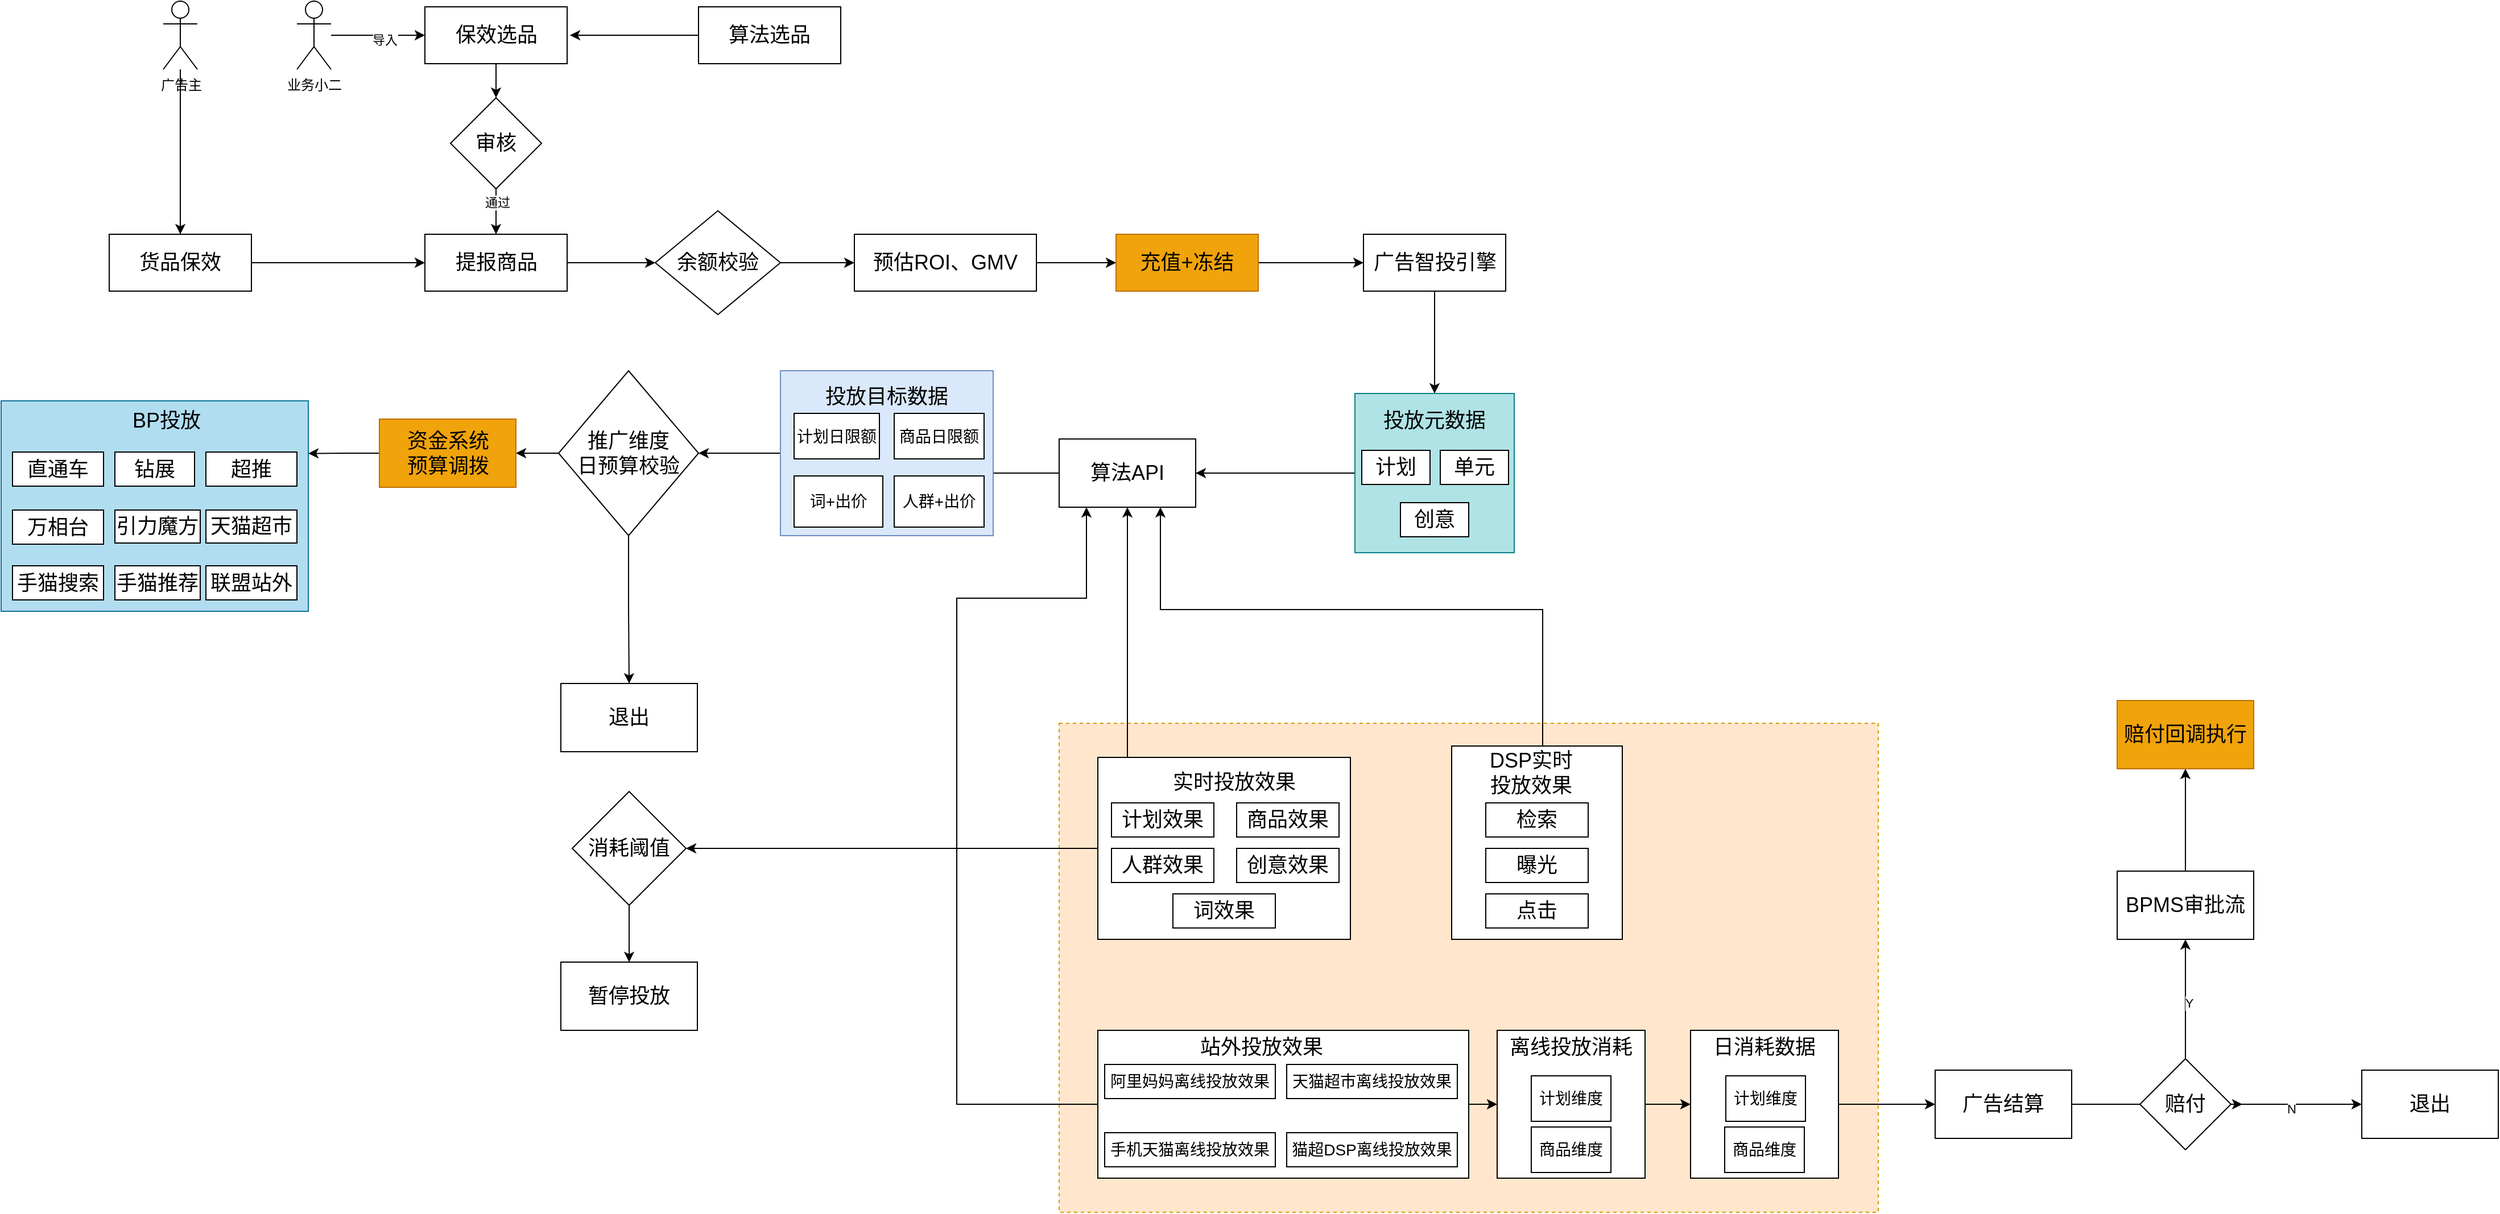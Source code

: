 <mxfile version="21.7.4" type="github">
  <diagram name="第 1 页" id="W2FvslWvtA4slZhp6-Pc">
    <mxGraphModel dx="1818" dy="1039" grid="1" gridSize="10" guides="1" tooltips="1" connect="1" arrows="1" fold="1" page="1" pageScale="1" pageWidth="4681" pageHeight="3300" math="0" shadow="0">
      <root>
        <mxCell id="0" />
        <mxCell id="1" parent="0" />
        <mxCell id="7Rt1AeMCabljhUDHSIz8-56" value="" style="rounded=0;whiteSpace=wrap;html=1;dashed=1;fillColor=#ffe6cc;strokeColor=#d79b00;" parent="1" vertex="1">
          <mxGeometry x="1200" y="800" width="720" height="430" as="geometry" />
        </mxCell>
        <mxCell id="7Rt1AeMCabljhUDHSIz8-94" value="" style="edgeStyle=orthogonalEdgeStyle;rounded=0;orthogonalLoop=1;jettySize=auto;html=1;" parent="1" source="7Rt1AeMCabljhUDHSIz8-1" edge="1">
          <mxGeometry relative="1" as="geometry">
            <mxPoint x="427.5" y="370" as="targetPoint" />
          </mxGeometry>
        </mxCell>
        <mxCell id="7Rt1AeMCabljhUDHSIz8-1" value="广告主" style="shape=umlActor;verticalLabelPosition=bottom;verticalAlign=top;html=1;outlineConnect=0;" parent="1" vertex="1">
          <mxGeometry x="412.5" y="165" width="30" height="60" as="geometry" />
        </mxCell>
        <mxCell id="7Rt1AeMCabljhUDHSIz8-15" value="" style="edgeStyle=orthogonalEdgeStyle;rounded=0;orthogonalLoop=1;jettySize=auto;html=1;entryX=0;entryY=0.5;entryDx=0;entryDy=0;" parent="1" source="7Rt1AeMCabljhUDHSIz8-2" target="7Rt1AeMCabljhUDHSIz8-3" edge="1">
          <mxGeometry relative="1" as="geometry">
            <mxPoint x="650" y="395" as="targetPoint" />
          </mxGeometry>
        </mxCell>
        <mxCell id="7Rt1AeMCabljhUDHSIz8-2" value="&lt;font style=&quot;font-size: 18px;&quot;&gt;货品保效&lt;/font&gt;" style="rounded=0;whiteSpace=wrap;html=1;" parent="1" vertex="1">
          <mxGeometry x="365" y="370" width="125" height="50" as="geometry" />
        </mxCell>
        <mxCell id="7Rt1AeMCabljhUDHSIz8-65" value="" style="edgeStyle=orthogonalEdgeStyle;rounded=0;orthogonalLoop=1;jettySize=auto;html=1;" parent="1" source="7Rt1AeMCabljhUDHSIz8-3" target="7Rt1AeMCabljhUDHSIz8-16" edge="1">
          <mxGeometry relative="1" as="geometry" />
        </mxCell>
        <mxCell id="7Rt1AeMCabljhUDHSIz8-3" value="&lt;font style=&quot;font-size: 18px;&quot;&gt;提报商品&lt;/font&gt;" style="rounded=0;whiteSpace=wrap;html=1;" parent="1" vertex="1">
          <mxGeometry x="642.5" y="370" width="125" height="50" as="geometry" />
        </mxCell>
        <mxCell id="7Rt1AeMCabljhUDHSIz8-37" value="" style="edgeStyle=orthogonalEdgeStyle;rounded=0;orthogonalLoop=1;jettySize=auto;html=1;" parent="1" source="7Rt1AeMCabljhUDHSIz8-5" target="7Rt1AeMCabljhUDHSIz8-31" edge="1">
          <mxGeometry relative="1" as="geometry" />
        </mxCell>
        <mxCell id="7Rt1AeMCabljhUDHSIz8-38" value="导入" style="edgeLabel;html=1;align=center;verticalAlign=middle;resizable=0;points=[];" parent="7Rt1AeMCabljhUDHSIz8-37" vertex="1" connectable="0">
          <mxGeometry x="0.123" y="-4" relative="1" as="geometry">
            <mxPoint as="offset" />
          </mxGeometry>
        </mxCell>
        <mxCell id="7Rt1AeMCabljhUDHSIz8-5" value="业务小二" style="shape=umlActor;verticalLabelPosition=bottom;verticalAlign=top;html=1;outlineConnect=0;" parent="1" vertex="1">
          <mxGeometry x="530" y="165" width="30" height="60" as="geometry" />
        </mxCell>
        <mxCell id="7Rt1AeMCabljhUDHSIz8-11" value="" style="edgeStyle=orthogonalEdgeStyle;rounded=0;orthogonalLoop=1;jettySize=auto;html=1;" parent="1" source="7Rt1AeMCabljhUDHSIz8-8" target="7Rt1AeMCabljhUDHSIz8-3" edge="1">
          <mxGeometry relative="1" as="geometry" />
        </mxCell>
        <mxCell id="BidDi8ngJ1r7QesXsF0e-1" value="通过" style="edgeLabel;html=1;align=center;verticalAlign=middle;resizable=0;points=[];" vertex="1" connectable="0" parent="7Rt1AeMCabljhUDHSIz8-11">
          <mxGeometry x="-0.433" y="1" relative="1" as="geometry">
            <mxPoint as="offset" />
          </mxGeometry>
        </mxCell>
        <mxCell id="7Rt1AeMCabljhUDHSIz8-8" value="&lt;font style=&quot;font-size: 18px;&quot;&gt;审核&lt;/font&gt;" style="rhombus;whiteSpace=wrap;html=1;" parent="1" vertex="1">
          <mxGeometry x="665" y="250" width="80" height="80" as="geometry" />
        </mxCell>
        <mxCell id="7Rt1AeMCabljhUDHSIz8-95" value="" style="edgeStyle=orthogonalEdgeStyle;rounded=0;orthogonalLoop=1;jettySize=auto;html=1;" parent="1" source="7Rt1AeMCabljhUDHSIz8-16" target="7Rt1AeMCabljhUDHSIz8-66" edge="1">
          <mxGeometry relative="1" as="geometry" />
        </mxCell>
        <mxCell id="7Rt1AeMCabljhUDHSIz8-16" value="&lt;font style=&quot;font-size: 18px;&quot;&gt;余额校验&lt;/font&gt;" style="rhombus;whiteSpace=wrap;html=1;" parent="1" vertex="1">
          <mxGeometry x="845" y="349.38" width="110" height="91.25" as="geometry" />
        </mxCell>
        <mxCell id="7Rt1AeMCabljhUDHSIz8-22" value="" style="edgeStyle=orthogonalEdgeStyle;rounded=0;orthogonalLoop=1;jettySize=auto;html=1;" parent="1" source="7Rt1AeMCabljhUDHSIz8-19" target="7Rt1AeMCabljhUDHSIz8-20" edge="1">
          <mxGeometry relative="1" as="geometry" />
        </mxCell>
        <mxCell id="7Rt1AeMCabljhUDHSIz8-19" value="&lt;font style=&quot;font-size: 18px;&quot;&gt;充值+冻结&lt;/font&gt;" style="rounded=0;whiteSpace=wrap;html=1;fillColor=#f0a30a;fontColor=#000000;strokeColor=#BD7000;" parent="1" vertex="1">
          <mxGeometry x="1250" y="370" width="125" height="50" as="geometry" />
        </mxCell>
        <mxCell id="7Rt1AeMCabljhUDHSIz8-99" value="" style="edgeStyle=orthogonalEdgeStyle;rounded=0;orthogonalLoop=1;jettySize=auto;html=1;entryX=0.5;entryY=0;entryDx=0;entryDy=0;" parent="1" source="7Rt1AeMCabljhUDHSIz8-20" target="7Rt1AeMCabljhUDHSIz8-23" edge="1">
          <mxGeometry relative="1" as="geometry" />
        </mxCell>
        <mxCell id="7Rt1AeMCabljhUDHSIz8-20" value="&lt;font style=&quot;font-size: 18px;&quot;&gt;广告智投引擎&lt;/font&gt;" style="rounded=0;whiteSpace=wrap;html=1;" parent="1" vertex="1">
          <mxGeometry x="1467.5" y="370" width="125" height="50" as="geometry" />
        </mxCell>
        <mxCell id="7Rt1AeMCabljhUDHSIz8-97" value="" style="edgeStyle=orthogonalEdgeStyle;rounded=0;orthogonalLoop=1;jettySize=auto;html=1;" parent="1" source="7Rt1AeMCabljhUDHSIz8-23" target="7Rt1AeMCabljhUDHSIz8-87" edge="1">
          <mxGeometry relative="1" as="geometry" />
        </mxCell>
        <mxCell id="7Rt1AeMCabljhUDHSIz8-23" value="" style="whiteSpace=wrap;html=1;aspect=fixed;fillColor=#b0e3e6;strokeColor=#0e8088;" parent="1" vertex="1">
          <mxGeometry x="1460" y="510" width="140" height="140" as="geometry" />
        </mxCell>
        <mxCell id="7Rt1AeMCabljhUDHSIz8-24" value="&lt;font style=&quot;font-size: 18px;&quot;&gt;计划&lt;/font&gt;" style="rounded=0;whiteSpace=wrap;html=1;" parent="1" vertex="1">
          <mxGeometry x="1466" y="560" width="60" height="30" as="geometry" />
        </mxCell>
        <mxCell id="7Rt1AeMCabljhUDHSIz8-25" value="&lt;font style=&quot;font-size: 18px;&quot;&gt;单元&lt;/font&gt;" style="rounded=0;whiteSpace=wrap;html=1;" parent="1" vertex="1">
          <mxGeometry x="1535" y="560" width="60" height="30" as="geometry" />
        </mxCell>
        <mxCell id="7Rt1AeMCabljhUDHSIz8-26" value="&lt;font style=&quot;font-size: 18px;&quot;&gt;创意&lt;/font&gt;" style="rounded=0;whiteSpace=wrap;html=1;" parent="1" vertex="1">
          <mxGeometry x="1500" y="606" width="60" height="30" as="geometry" />
        </mxCell>
        <mxCell id="7Rt1AeMCabljhUDHSIz8-27" value="&lt;font style=&quot;font-size: 18px;&quot;&gt;投放元数据&lt;br&gt;&lt;br&gt;&lt;/font&gt;" style="text;html=1;strokeColor=none;fillColor=none;align=center;verticalAlign=middle;whiteSpace=wrap;rounded=0;" parent="1" vertex="1">
          <mxGeometry x="1475" y="530" width="110" height="30" as="geometry" />
        </mxCell>
        <mxCell id="7Rt1AeMCabljhUDHSIz8-36" style="edgeStyle=orthogonalEdgeStyle;rounded=0;orthogonalLoop=1;jettySize=auto;html=1;exitX=0.5;exitY=1;exitDx=0;exitDy=0;entryX=0.5;entryY=0;entryDx=0;entryDy=0;" parent="1" source="7Rt1AeMCabljhUDHSIz8-31" target="7Rt1AeMCabljhUDHSIz8-8" edge="1">
          <mxGeometry relative="1" as="geometry" />
        </mxCell>
        <mxCell id="7Rt1AeMCabljhUDHSIz8-31" value="&lt;font style=&quot;font-size: 18px;&quot;&gt;保效选品&lt;/font&gt;" style="rounded=0;whiteSpace=wrap;html=1;" parent="1" vertex="1">
          <mxGeometry x="642.5" y="170" width="125" height="50" as="geometry" />
        </mxCell>
        <mxCell id="7Rt1AeMCabljhUDHSIz8-35" style="edgeStyle=orthogonalEdgeStyle;rounded=0;orthogonalLoop=1;jettySize=auto;html=1;exitX=0;exitY=0.5;exitDx=0;exitDy=0;" parent="1" edge="1">
          <mxGeometry relative="1" as="geometry">
            <mxPoint x="770" y="195" as="targetPoint" />
            <mxPoint x="890" y="195" as="sourcePoint" />
          </mxGeometry>
        </mxCell>
        <mxCell id="7Rt1AeMCabljhUDHSIz8-144" value="" style="edgeStyle=orthogonalEdgeStyle;rounded=0;orthogonalLoop=1;jettySize=auto;html=1;" parent="1" source="7Rt1AeMCabljhUDHSIz8-41" target="7Rt1AeMCabljhUDHSIz8-140" edge="1">
          <mxGeometry relative="1" as="geometry">
            <mxPoint x="910" y="910" as="targetPoint" />
          </mxGeometry>
        </mxCell>
        <mxCell id="7Rt1AeMCabljhUDHSIz8-41" value="" style="rounded=0;whiteSpace=wrap;html=1;" parent="1" vertex="1">
          <mxGeometry x="1234" y="830" width="222" height="160" as="geometry" />
        </mxCell>
        <mxCell id="7Rt1AeMCabljhUDHSIz8-42" value="&lt;font style=&quot;font-size: 18px;&quot;&gt;计划效果&lt;/font&gt;" style="rounded=0;whiteSpace=wrap;html=1;" parent="1" vertex="1">
          <mxGeometry x="1246" y="870" width="90" height="30" as="geometry" />
        </mxCell>
        <mxCell id="7Rt1AeMCabljhUDHSIz8-43" value="&lt;font style=&quot;font-size: 18px;&quot;&gt;商品效果&lt;/font&gt;" style="rounded=0;whiteSpace=wrap;html=1;" parent="1" vertex="1">
          <mxGeometry x="1356" y="870" width="90" height="30" as="geometry" />
        </mxCell>
        <mxCell id="7Rt1AeMCabljhUDHSIz8-44" value="&lt;font style=&quot;font-size: 18px;&quot;&gt;人群效果&lt;/font&gt;" style="rounded=0;whiteSpace=wrap;html=1;" parent="1" vertex="1">
          <mxGeometry x="1246" y="910" width="90" height="30" as="geometry" />
        </mxCell>
        <mxCell id="7Rt1AeMCabljhUDHSIz8-45" value="&lt;font style=&quot;font-size: 18px;&quot;&gt;创意效果&lt;/font&gt;" style="rounded=0;whiteSpace=wrap;html=1;" parent="1" vertex="1">
          <mxGeometry x="1356" y="910" width="90" height="30" as="geometry" />
        </mxCell>
        <mxCell id="7Rt1AeMCabljhUDHSIz8-46" value="&lt;font style=&quot;font-size: 18px;&quot;&gt;词效果&lt;/font&gt;" style="rounded=0;whiteSpace=wrap;html=1;" parent="1" vertex="1">
          <mxGeometry x="1300" y="950" width="90" height="30" as="geometry" />
        </mxCell>
        <mxCell id="7Rt1AeMCabljhUDHSIz8-47" value="&lt;font style=&quot;font-size: 18px;&quot;&gt;实时投放效果&lt;/font&gt;" style="text;html=1;strokeColor=none;fillColor=none;align=center;verticalAlign=middle;whiteSpace=wrap;rounded=0;" parent="1" vertex="1">
          <mxGeometry x="1299" y="837" width="110" height="30" as="geometry" />
        </mxCell>
        <mxCell id="BidDi8ngJ1r7QesXsF0e-3" value="" style="edgeStyle=orthogonalEdgeStyle;rounded=0;orthogonalLoop=1;jettySize=auto;html=1;" edge="1" parent="1" source="7Rt1AeMCabljhUDHSIz8-50">
          <mxGeometry relative="1" as="geometry">
            <mxPoint x="1289" y="610" as="targetPoint" />
            <Array as="points">
              <mxPoint x="1625" y="700" />
              <mxPoint x="1289" y="700" />
            </Array>
          </mxGeometry>
        </mxCell>
        <mxCell id="7Rt1AeMCabljhUDHSIz8-50" value="" style="rounded=0;whiteSpace=wrap;html=1;" parent="1" vertex="1">
          <mxGeometry x="1545" y="820" width="150" height="170" as="geometry" />
        </mxCell>
        <mxCell id="7Rt1AeMCabljhUDHSIz8-51" value="&lt;font style=&quot;font-size: 18px;&quot;&gt;检索&lt;/font&gt;" style="rounded=0;whiteSpace=wrap;html=1;" parent="1" vertex="1">
          <mxGeometry x="1575" y="870" width="90" height="30" as="geometry" />
        </mxCell>
        <mxCell id="7Rt1AeMCabljhUDHSIz8-52" value="&lt;font style=&quot;font-size: 18px;&quot;&gt;曝光&lt;/font&gt;" style="rounded=0;whiteSpace=wrap;html=1;" parent="1" vertex="1">
          <mxGeometry x="1575" y="910" width="90" height="30" as="geometry" />
        </mxCell>
        <mxCell id="7Rt1AeMCabljhUDHSIz8-53" value="&lt;font style=&quot;font-size: 18px;&quot;&gt;点击&lt;/font&gt;" style="rounded=0;whiteSpace=wrap;html=1;" parent="1" vertex="1">
          <mxGeometry x="1575" y="950" width="90" height="30" as="geometry" />
        </mxCell>
        <mxCell id="7Rt1AeMCabljhUDHSIz8-55" value="&lt;font style=&quot;font-size: 18px;&quot;&gt;DSP实时投放效果&lt;/font&gt;" style="text;html=1;strokeColor=none;fillColor=none;align=center;verticalAlign=middle;whiteSpace=wrap;rounded=0;" parent="1" vertex="1">
          <mxGeometry x="1570" y="825" width="90" height="38" as="geometry" />
        </mxCell>
        <mxCell id="BidDi8ngJ1r7QesXsF0e-5" value="" style="edgeStyle=orthogonalEdgeStyle;rounded=0;orthogonalLoop=1;jettySize=auto;html=1;" edge="1" parent="1" source="7Rt1AeMCabljhUDHSIz8-57">
          <mxGeometry relative="1" as="geometry">
            <mxPoint x="1224" y="610" as="targetPoint" />
            <Array as="points">
              <mxPoint x="1110" y="1135" />
              <mxPoint x="1110" y="690" />
              <mxPoint x="1224" y="690" />
            </Array>
          </mxGeometry>
        </mxCell>
        <mxCell id="BidDi8ngJ1r7QesXsF0e-8" value="" style="edgeStyle=orthogonalEdgeStyle;rounded=0;orthogonalLoop=1;jettySize=auto;html=1;entryX=0;entryY=0.5;entryDx=0;entryDy=0;" edge="1" parent="1" source="7Rt1AeMCabljhUDHSIz8-57" target="7Rt1AeMCabljhUDHSIz8-78">
          <mxGeometry relative="1" as="geometry" />
        </mxCell>
        <mxCell id="7Rt1AeMCabljhUDHSIz8-57" value="" style="rounded=0;whiteSpace=wrap;html=1;" parent="1" vertex="1">
          <mxGeometry x="1234" y="1070" width="326" height="130" as="geometry" />
        </mxCell>
        <mxCell id="7Rt1AeMCabljhUDHSIz8-58" value="&lt;font style=&quot;font-size: 14px;&quot;&gt;阿里妈妈离线投放效果&lt;/font&gt;" style="rounded=0;whiteSpace=wrap;html=1;" parent="1" vertex="1">
          <mxGeometry x="1240" y="1100" width="150" height="30" as="geometry" />
        </mxCell>
        <mxCell id="7Rt1AeMCabljhUDHSIz8-59" value="&lt;font style=&quot;font-size: 14px;&quot;&gt;天猫超市离线投放效果&lt;/font&gt;" style="rounded=0;whiteSpace=wrap;html=1;" parent="1" vertex="1">
          <mxGeometry x="1400" y="1100" width="150" height="30" as="geometry" />
        </mxCell>
        <mxCell id="7Rt1AeMCabljhUDHSIz8-60" value="&lt;font style=&quot;font-size: 14px;&quot;&gt;手机天猫离线投放效果&lt;/font&gt;" style="rounded=0;whiteSpace=wrap;html=1;" parent="1" vertex="1">
          <mxGeometry x="1240" y="1160" width="150" height="30" as="geometry" />
        </mxCell>
        <mxCell id="7Rt1AeMCabljhUDHSIz8-61" value="&lt;font style=&quot;font-size: 14px;&quot;&gt;猫超DSP离线投放效果&lt;/font&gt;" style="rounded=0;whiteSpace=wrap;html=1;" parent="1" vertex="1">
          <mxGeometry x="1400" y="1160" width="150" height="30" as="geometry" />
        </mxCell>
        <mxCell id="7Rt1AeMCabljhUDHSIz8-62" value="&lt;font style=&quot;font-size: 18px;&quot;&gt;站外投放效果&lt;/font&gt;" style="text;html=1;strokeColor=none;fillColor=none;align=center;verticalAlign=middle;whiteSpace=wrap;rounded=0;" parent="1" vertex="1">
          <mxGeometry x="1322" y="1070" width="112" height="30" as="geometry" />
        </mxCell>
        <mxCell id="7Rt1AeMCabljhUDHSIz8-96" value="" style="edgeStyle=orthogonalEdgeStyle;rounded=0;orthogonalLoop=1;jettySize=auto;html=1;" parent="1" source="7Rt1AeMCabljhUDHSIz8-66" target="7Rt1AeMCabljhUDHSIz8-19" edge="1">
          <mxGeometry relative="1" as="geometry" />
        </mxCell>
        <mxCell id="7Rt1AeMCabljhUDHSIz8-66" value="&lt;font style=&quot;font-size: 18px;&quot;&gt;预估ROI、GMV&lt;/font&gt;" style="rounded=0;whiteSpace=wrap;html=1;" parent="1" vertex="1">
          <mxGeometry x="1020" y="370" width="160" height="50" as="geometry" />
        </mxCell>
        <mxCell id="BidDi8ngJ1r7QesXsF0e-9" value="" style="edgeStyle=orthogonalEdgeStyle;rounded=0;orthogonalLoop=1;jettySize=auto;html=1;entryX=0;entryY=0.5;entryDx=0;entryDy=0;" edge="1" parent="1" source="7Rt1AeMCabljhUDHSIz8-78" target="7Rt1AeMCabljhUDHSIz8-82">
          <mxGeometry relative="1" as="geometry" />
        </mxCell>
        <mxCell id="7Rt1AeMCabljhUDHSIz8-78" value="" style="rounded=0;whiteSpace=wrap;html=1;" parent="1" vertex="1">
          <mxGeometry x="1585" y="1070" width="130" height="130" as="geometry" />
        </mxCell>
        <mxCell id="7Rt1AeMCabljhUDHSIz8-79" value="&lt;font style=&quot;font-size: 14px;&quot;&gt;计划维度&lt;/font&gt;" style="rounded=0;whiteSpace=wrap;html=1;" parent="1" vertex="1">
          <mxGeometry x="1615" y="1110" width="70" height="40" as="geometry" />
        </mxCell>
        <mxCell id="7Rt1AeMCabljhUDHSIz8-80" value="&lt;font style=&quot;font-size: 14px;&quot;&gt;商品维度&lt;/font&gt;" style="rounded=0;whiteSpace=wrap;html=1;" parent="1" vertex="1">
          <mxGeometry x="1615" y="1155" width="70" height="40" as="geometry" />
        </mxCell>
        <mxCell id="7Rt1AeMCabljhUDHSIz8-81" value="&lt;font style=&quot;font-size: 18px;&quot;&gt;离线投放消耗&lt;/font&gt;" style="text;html=1;strokeColor=none;fillColor=none;align=center;verticalAlign=middle;whiteSpace=wrap;rounded=0;" parent="1" vertex="1">
          <mxGeometry x="1595" y="1070" width="110" height="30" as="geometry" />
        </mxCell>
        <mxCell id="BidDi8ngJ1r7QesXsF0e-10" value="" style="edgeStyle=orthogonalEdgeStyle;rounded=0;orthogonalLoop=1;jettySize=auto;html=1;" edge="1" parent="1" source="7Rt1AeMCabljhUDHSIz8-82" target="7Rt1AeMCabljhUDHSIz8-88">
          <mxGeometry relative="1" as="geometry" />
        </mxCell>
        <mxCell id="7Rt1AeMCabljhUDHSIz8-82" value="" style="rounded=0;whiteSpace=wrap;html=1;" parent="1" vertex="1">
          <mxGeometry x="1755" y="1070" width="130" height="130" as="geometry" />
        </mxCell>
        <mxCell id="7Rt1AeMCabljhUDHSIz8-83" value="&lt;font style=&quot;font-size: 14px;&quot;&gt;计划维度&lt;/font&gt;" style="rounded=0;whiteSpace=wrap;html=1;" parent="1" vertex="1">
          <mxGeometry x="1786" y="1110" width="70" height="40" as="geometry" />
        </mxCell>
        <mxCell id="7Rt1AeMCabljhUDHSIz8-84" value="&lt;font style=&quot;font-size: 14px;&quot;&gt;商品维度&lt;/font&gt;" style="rounded=0;whiteSpace=wrap;html=1;" parent="1" vertex="1">
          <mxGeometry x="1785" y="1155" width="70" height="40" as="geometry" />
        </mxCell>
        <mxCell id="7Rt1AeMCabljhUDHSIz8-85" value="&lt;font style=&quot;font-size: 18px;&quot;&gt;日消耗数据&lt;/font&gt;" style="text;html=1;strokeColor=none;fillColor=none;align=center;verticalAlign=middle;whiteSpace=wrap;rounded=0;" parent="1" vertex="1">
          <mxGeometry x="1765" y="1070" width="110" height="30" as="geometry" />
        </mxCell>
        <mxCell id="7Rt1AeMCabljhUDHSIz8-123" value="" style="edgeStyle=orthogonalEdgeStyle;rounded=0;orthogonalLoop=1;jettySize=auto;html=1;" parent="1" source="7Rt1AeMCabljhUDHSIz8-87" edge="1">
          <mxGeometry relative="1" as="geometry">
            <mxPoint x="1120" y="580" as="targetPoint" />
          </mxGeometry>
        </mxCell>
        <mxCell id="7Rt1AeMCabljhUDHSIz8-87" value="&lt;font style=&quot;font-size: 18px;&quot;&gt;算法API&lt;/font&gt;" style="rounded=0;whiteSpace=wrap;html=1;" parent="1" vertex="1">
          <mxGeometry x="1200" y="550" width="120" height="60" as="geometry" />
        </mxCell>
        <mxCell id="BidDi8ngJ1r7QesXsF0e-12" value="" style="edgeStyle=orthogonalEdgeStyle;rounded=0;orthogonalLoop=1;jettySize=auto;html=1;" edge="1" parent="1" source="7Rt1AeMCabljhUDHSIz8-88">
          <mxGeometry relative="1" as="geometry">
            <mxPoint x="2240" y="1135" as="targetPoint" />
          </mxGeometry>
        </mxCell>
        <mxCell id="7Rt1AeMCabljhUDHSIz8-88" value="&lt;font style=&quot;font-size: 18px;&quot;&gt;广告结算&lt;/font&gt;" style="rounded=0;whiteSpace=wrap;html=1;" parent="1" vertex="1">
          <mxGeometry x="1970" y="1105" width="120" height="60" as="geometry" />
        </mxCell>
        <mxCell id="BidDi8ngJ1r7QesXsF0e-13" value="" style="edgeStyle=orthogonalEdgeStyle;rounded=0;orthogonalLoop=1;jettySize=auto;html=1;" edge="1" parent="1" source="7Rt1AeMCabljhUDHSIz8-89" target="7Rt1AeMCabljhUDHSIz8-90">
          <mxGeometry relative="1" as="geometry" />
        </mxCell>
        <mxCell id="BidDi8ngJ1r7QesXsF0e-14" value="N" style="edgeLabel;html=1;align=center;verticalAlign=middle;resizable=0;points=[];" vertex="1" connectable="0" parent="BidDi8ngJ1r7QesXsF0e-13">
          <mxGeometry x="-0.09" y="-4" relative="1" as="geometry">
            <mxPoint as="offset" />
          </mxGeometry>
        </mxCell>
        <mxCell id="BidDi8ngJ1r7QesXsF0e-15" value="" style="edgeStyle=orthogonalEdgeStyle;rounded=0;orthogonalLoop=1;jettySize=auto;html=1;" edge="1" parent="1" source="7Rt1AeMCabljhUDHSIz8-89" target="7Rt1AeMCabljhUDHSIz8-91">
          <mxGeometry relative="1" as="geometry" />
        </mxCell>
        <mxCell id="BidDi8ngJ1r7QesXsF0e-16" value="Y" style="edgeLabel;html=1;align=center;verticalAlign=middle;resizable=0;points=[];" vertex="1" connectable="0" parent="BidDi8ngJ1r7QesXsF0e-15">
          <mxGeometry x="-0.06" y="-3" relative="1" as="geometry">
            <mxPoint as="offset" />
          </mxGeometry>
        </mxCell>
        <mxCell id="7Rt1AeMCabljhUDHSIz8-89" value="&lt;font style=&quot;font-size: 18px;&quot;&gt;赔付&lt;/font&gt;" style="rhombus;whiteSpace=wrap;html=1;" parent="1" vertex="1">
          <mxGeometry x="2150" y="1095" width="80" height="80" as="geometry" />
        </mxCell>
        <mxCell id="7Rt1AeMCabljhUDHSIz8-90" value="&lt;font style=&quot;font-size: 18px;&quot;&gt;退出&lt;/font&gt;" style="rounded=0;whiteSpace=wrap;html=1;" parent="1" vertex="1">
          <mxGeometry x="2345" y="1105" width="120" height="60" as="geometry" />
        </mxCell>
        <mxCell id="BidDi8ngJ1r7QesXsF0e-17" value="" style="edgeStyle=orthogonalEdgeStyle;rounded=0;orthogonalLoop=1;jettySize=auto;html=1;" edge="1" parent="1" source="7Rt1AeMCabljhUDHSIz8-91" target="7Rt1AeMCabljhUDHSIz8-92">
          <mxGeometry relative="1" as="geometry" />
        </mxCell>
        <mxCell id="7Rt1AeMCabljhUDHSIz8-91" value="&lt;font style=&quot;font-size: 18px;&quot;&gt;BPMS审批流&lt;/font&gt;" style="rounded=0;whiteSpace=wrap;html=1;" parent="1" vertex="1">
          <mxGeometry x="2130" y="930" width="120" height="60" as="geometry" />
        </mxCell>
        <mxCell id="7Rt1AeMCabljhUDHSIz8-92" value="&lt;font style=&quot;font-size: 18px;&quot;&gt;赔付回调执行&lt;/font&gt;" style="rounded=0;whiteSpace=wrap;html=1;fillColor=#f0a30a;fontColor=#000000;strokeColor=#BD7000;" parent="1" vertex="1">
          <mxGeometry x="2130" y="780" width="120" height="60" as="geometry" />
        </mxCell>
        <mxCell id="7Rt1AeMCabljhUDHSIz8-124" value="" style="edgeStyle=orthogonalEdgeStyle;rounded=0;orthogonalLoop=1;jettySize=auto;html=1;" parent="1" source="7Rt1AeMCabljhUDHSIz8-98" target="7Rt1AeMCabljhUDHSIz8-105" edge="1">
          <mxGeometry relative="1" as="geometry" />
        </mxCell>
        <mxCell id="7Rt1AeMCabljhUDHSIz8-98" value="" style="rounded=0;whiteSpace=wrap;html=1;fillColor=#dae8fc;strokeColor=#6c8ebf;" parent="1" vertex="1">
          <mxGeometry x="955" y="490" width="187" height="145" as="geometry" />
        </mxCell>
        <mxCell id="7Rt1AeMCabljhUDHSIz8-100" value="&lt;font style=&quot;font-size: 14px;&quot;&gt;计划日限额&lt;/font&gt;" style="rounded=0;whiteSpace=wrap;html=1;" parent="1" vertex="1">
          <mxGeometry x="967" y="527.5" width="75" height="40" as="geometry" />
        </mxCell>
        <mxCell id="7Rt1AeMCabljhUDHSIz8-101" value="&lt;font style=&quot;font-size: 14px;&quot;&gt;商品日限额&lt;/font&gt;" style="rounded=0;whiteSpace=wrap;html=1;" parent="1" vertex="1">
          <mxGeometry x="1055" y="527.5" width="79" height="40" as="geometry" />
        </mxCell>
        <mxCell id="7Rt1AeMCabljhUDHSIz8-102" value="&lt;font style=&quot;font-size: 14px;&quot;&gt;词+出价&lt;/font&gt;" style="rounded=0;whiteSpace=wrap;html=1;" parent="1" vertex="1">
          <mxGeometry x="967" y="582.5" width="78" height="45" as="geometry" />
        </mxCell>
        <mxCell id="7Rt1AeMCabljhUDHSIz8-103" value="&lt;font style=&quot;font-size: 14px;&quot;&gt;人群+出价&lt;/font&gt;" style="rounded=0;whiteSpace=wrap;html=1;" parent="1" vertex="1">
          <mxGeometry x="1055" y="582.5" width="79" height="45" as="geometry" />
        </mxCell>
        <mxCell id="7Rt1AeMCabljhUDHSIz8-104" value="&lt;font style=&quot;font-size: 18px;&quot;&gt;投放目标数据&lt;/font&gt;" style="text;html=1;strokeColor=none;fillColor=none;align=center;verticalAlign=middle;whiteSpace=wrap;rounded=0;" parent="1" vertex="1">
          <mxGeometry x="992" y="497.5" width="113" height="30" as="geometry" />
        </mxCell>
        <mxCell id="7Rt1AeMCabljhUDHSIz8-125" value="" style="edgeStyle=orthogonalEdgeStyle;rounded=0;orthogonalLoop=1;jettySize=auto;html=1;" parent="1" source="7Rt1AeMCabljhUDHSIz8-105" target="7Rt1AeMCabljhUDHSIz8-107" edge="1">
          <mxGeometry relative="1" as="geometry" />
        </mxCell>
        <mxCell id="7Rt1AeMCabljhUDHSIz8-126" style="edgeStyle=orthogonalEdgeStyle;rounded=0;orthogonalLoop=1;jettySize=auto;html=1;" parent="1" source="7Rt1AeMCabljhUDHSIz8-105" target="7Rt1AeMCabljhUDHSIz8-108" edge="1">
          <mxGeometry relative="1" as="geometry" />
        </mxCell>
        <mxCell id="7Rt1AeMCabljhUDHSIz8-105" value="&lt;font style=&quot;font-size: 18px;&quot;&gt;推广维度&lt;br&gt;日预算校验&lt;/font&gt;" style="rhombus;whiteSpace=wrap;html=1;" parent="1" vertex="1">
          <mxGeometry x="760" y="490" width="123" height="145" as="geometry" />
        </mxCell>
        <mxCell id="7Rt1AeMCabljhUDHSIz8-127" value="" style="edgeStyle=orthogonalEdgeStyle;rounded=0;orthogonalLoop=1;jettySize=auto;html=1;entryX=1;entryY=0.25;entryDx=0;entryDy=0;" parent="1" source="7Rt1AeMCabljhUDHSIz8-107" target="7Rt1AeMCabljhUDHSIz8-109" edge="1">
          <mxGeometry relative="1" as="geometry" />
        </mxCell>
        <mxCell id="7Rt1AeMCabljhUDHSIz8-107" value="&lt;font style=&quot;font-size: 18px;&quot;&gt;资金系统&lt;br&gt;预算调拨&lt;/font&gt;" style="rounded=0;whiteSpace=wrap;html=1;fillColor=#f0a30a;fontColor=#000000;strokeColor=#BD7000;" parent="1" vertex="1">
          <mxGeometry x="602.5" y="532.5" width="120" height="60" as="geometry" />
        </mxCell>
        <mxCell id="7Rt1AeMCabljhUDHSIz8-108" value="&lt;font style=&quot;font-size: 18px;&quot;&gt;退出&lt;/font&gt;" style="rounded=0;whiteSpace=wrap;html=1;" parent="1" vertex="1">
          <mxGeometry x="762" y="765" width="120" height="60" as="geometry" />
        </mxCell>
        <mxCell id="7Rt1AeMCabljhUDHSIz8-109" value="" style="rounded=0;whiteSpace=wrap;html=1;fillColor=#b1ddf0;strokeColor=#10739e;" parent="1" vertex="1">
          <mxGeometry x="270" y="516.5" width="270" height="185" as="geometry" />
        </mxCell>
        <mxCell id="7Rt1AeMCabljhUDHSIz8-110" value="&lt;font style=&quot;font-size: 18px;&quot;&gt;直通车&lt;/font&gt;" style="rounded=0;whiteSpace=wrap;html=1;" parent="1" vertex="1">
          <mxGeometry x="280" y="561.5" width="80" height="30" as="geometry" />
        </mxCell>
        <mxCell id="7Rt1AeMCabljhUDHSIz8-111" value="&lt;font style=&quot;font-size: 18px;&quot;&gt;钻展&lt;/font&gt;" style="rounded=0;whiteSpace=wrap;html=1;" parent="1" vertex="1">
          <mxGeometry x="370" y="561.5" width="70" height="30" as="geometry" />
        </mxCell>
        <mxCell id="7Rt1AeMCabljhUDHSIz8-112" value="&lt;font style=&quot;font-size: 18px;&quot;&gt;超推&lt;/font&gt;" style="rounded=0;whiteSpace=wrap;html=1;" parent="1" vertex="1">
          <mxGeometry x="450" y="561.5" width="80" height="30" as="geometry" />
        </mxCell>
        <mxCell id="7Rt1AeMCabljhUDHSIz8-113" value="&lt;font style=&quot;font-size: 18px;&quot;&gt;万相台&lt;/font&gt;" style="rounded=0;whiteSpace=wrap;html=1;" parent="1" vertex="1">
          <mxGeometry x="280" y="612.5" width="80" height="30" as="geometry" />
        </mxCell>
        <mxCell id="7Rt1AeMCabljhUDHSIz8-114" value="&lt;font style=&quot;font-size: 18px;&quot;&gt;引力魔方&lt;/font&gt;" style="rounded=0;whiteSpace=wrap;html=1;" parent="1" vertex="1">
          <mxGeometry x="370" y="612.5" width="75" height="29" as="geometry" />
        </mxCell>
        <mxCell id="7Rt1AeMCabljhUDHSIz8-115" value="&lt;font style=&quot;font-size: 18px;&quot;&gt;天猫超市&lt;/font&gt;" style="rounded=0;whiteSpace=wrap;html=1;" parent="1" vertex="1">
          <mxGeometry x="450" y="612.5" width="80" height="29" as="geometry" />
        </mxCell>
        <mxCell id="7Rt1AeMCabljhUDHSIz8-116" value="&lt;font style=&quot;font-size: 18px;&quot;&gt;手猫搜索&lt;/font&gt;" style="rounded=0;whiteSpace=wrap;html=1;" parent="1" vertex="1">
          <mxGeometry x="280" y="661.5" width="80" height="30" as="geometry" />
        </mxCell>
        <mxCell id="7Rt1AeMCabljhUDHSIz8-117" value="&lt;font style=&quot;font-size: 18px;&quot;&gt;手猫推荐&lt;/font&gt;" style="rounded=0;whiteSpace=wrap;html=1;" parent="1" vertex="1">
          <mxGeometry x="370" y="661.5" width="75" height="30" as="geometry" />
        </mxCell>
        <mxCell id="7Rt1AeMCabljhUDHSIz8-118" value="&lt;font style=&quot;font-size: 18px;&quot;&gt;联盟站外&lt;/font&gt;" style="rounded=0;whiteSpace=wrap;html=1;" parent="1" vertex="1">
          <mxGeometry x="450" y="661.5" width="80" height="30" as="geometry" />
        </mxCell>
        <mxCell id="7Rt1AeMCabljhUDHSIz8-119" value="&lt;font style=&quot;font-size: 18px;&quot;&gt;BP投放&lt;/font&gt;" style="text;html=1;strokeColor=none;fillColor=none;align=center;verticalAlign=middle;whiteSpace=wrap;rounded=0;" parent="1" vertex="1">
          <mxGeometry x="377.5" y="516.5" width="75" height="35" as="geometry" />
        </mxCell>
        <mxCell id="7Rt1AeMCabljhUDHSIz8-132" value="" style="edgeStyle=orthogonalEdgeStyle;rounded=0;orthogonalLoop=1;jettySize=auto;html=1;entryDx=0;entryDy=0;entryX=0.5;entryY=1;" parent="1" source="7Rt1AeMCabljhUDHSIz8-41" target="7Rt1AeMCabljhUDHSIz8-87" edge="1">
          <mxGeometry relative="1" as="geometry">
            <mxPoint x="1345" y="830" as="sourcePoint" />
            <mxPoint x="1260" y="616" as="targetPoint" />
            <Array as="points">
              <mxPoint x="1260" y="790" />
              <mxPoint x="1260" y="790" />
            </Array>
          </mxGeometry>
        </mxCell>
        <mxCell id="7Rt1AeMCabljhUDHSIz8-146" value="" style="edgeStyle=orthogonalEdgeStyle;rounded=0;orthogonalLoop=1;jettySize=auto;html=1;" parent="1" source="7Rt1AeMCabljhUDHSIz8-140" target="7Rt1AeMCabljhUDHSIz8-145" edge="1">
          <mxGeometry relative="1" as="geometry" />
        </mxCell>
        <mxCell id="7Rt1AeMCabljhUDHSIz8-140" value="&lt;font style=&quot;font-size: 18px;&quot;&gt;消耗阈值&lt;/font&gt;" style="rhombus;whiteSpace=wrap;html=1;" parent="1" vertex="1">
          <mxGeometry x="772" y="860" width="100" height="100" as="geometry" />
        </mxCell>
        <mxCell id="7Rt1AeMCabljhUDHSIz8-145" value="&lt;font style=&quot;font-size: 18px;&quot;&gt;暂停投放&lt;/font&gt;" style="rounded=0;whiteSpace=wrap;html=1;" parent="1" vertex="1">
          <mxGeometry x="762" y="1010" width="120" height="60" as="geometry" />
        </mxCell>
        <mxCell id="BidDi8ngJ1r7QesXsF0e-18" value="&lt;font style=&quot;font-size: 18px;&quot;&gt;算法选品&lt;/font&gt;" style="rounded=0;whiteSpace=wrap;html=1;" vertex="1" parent="1">
          <mxGeometry x="883" y="170" width="125" height="50" as="geometry" />
        </mxCell>
      </root>
    </mxGraphModel>
  </diagram>
</mxfile>
